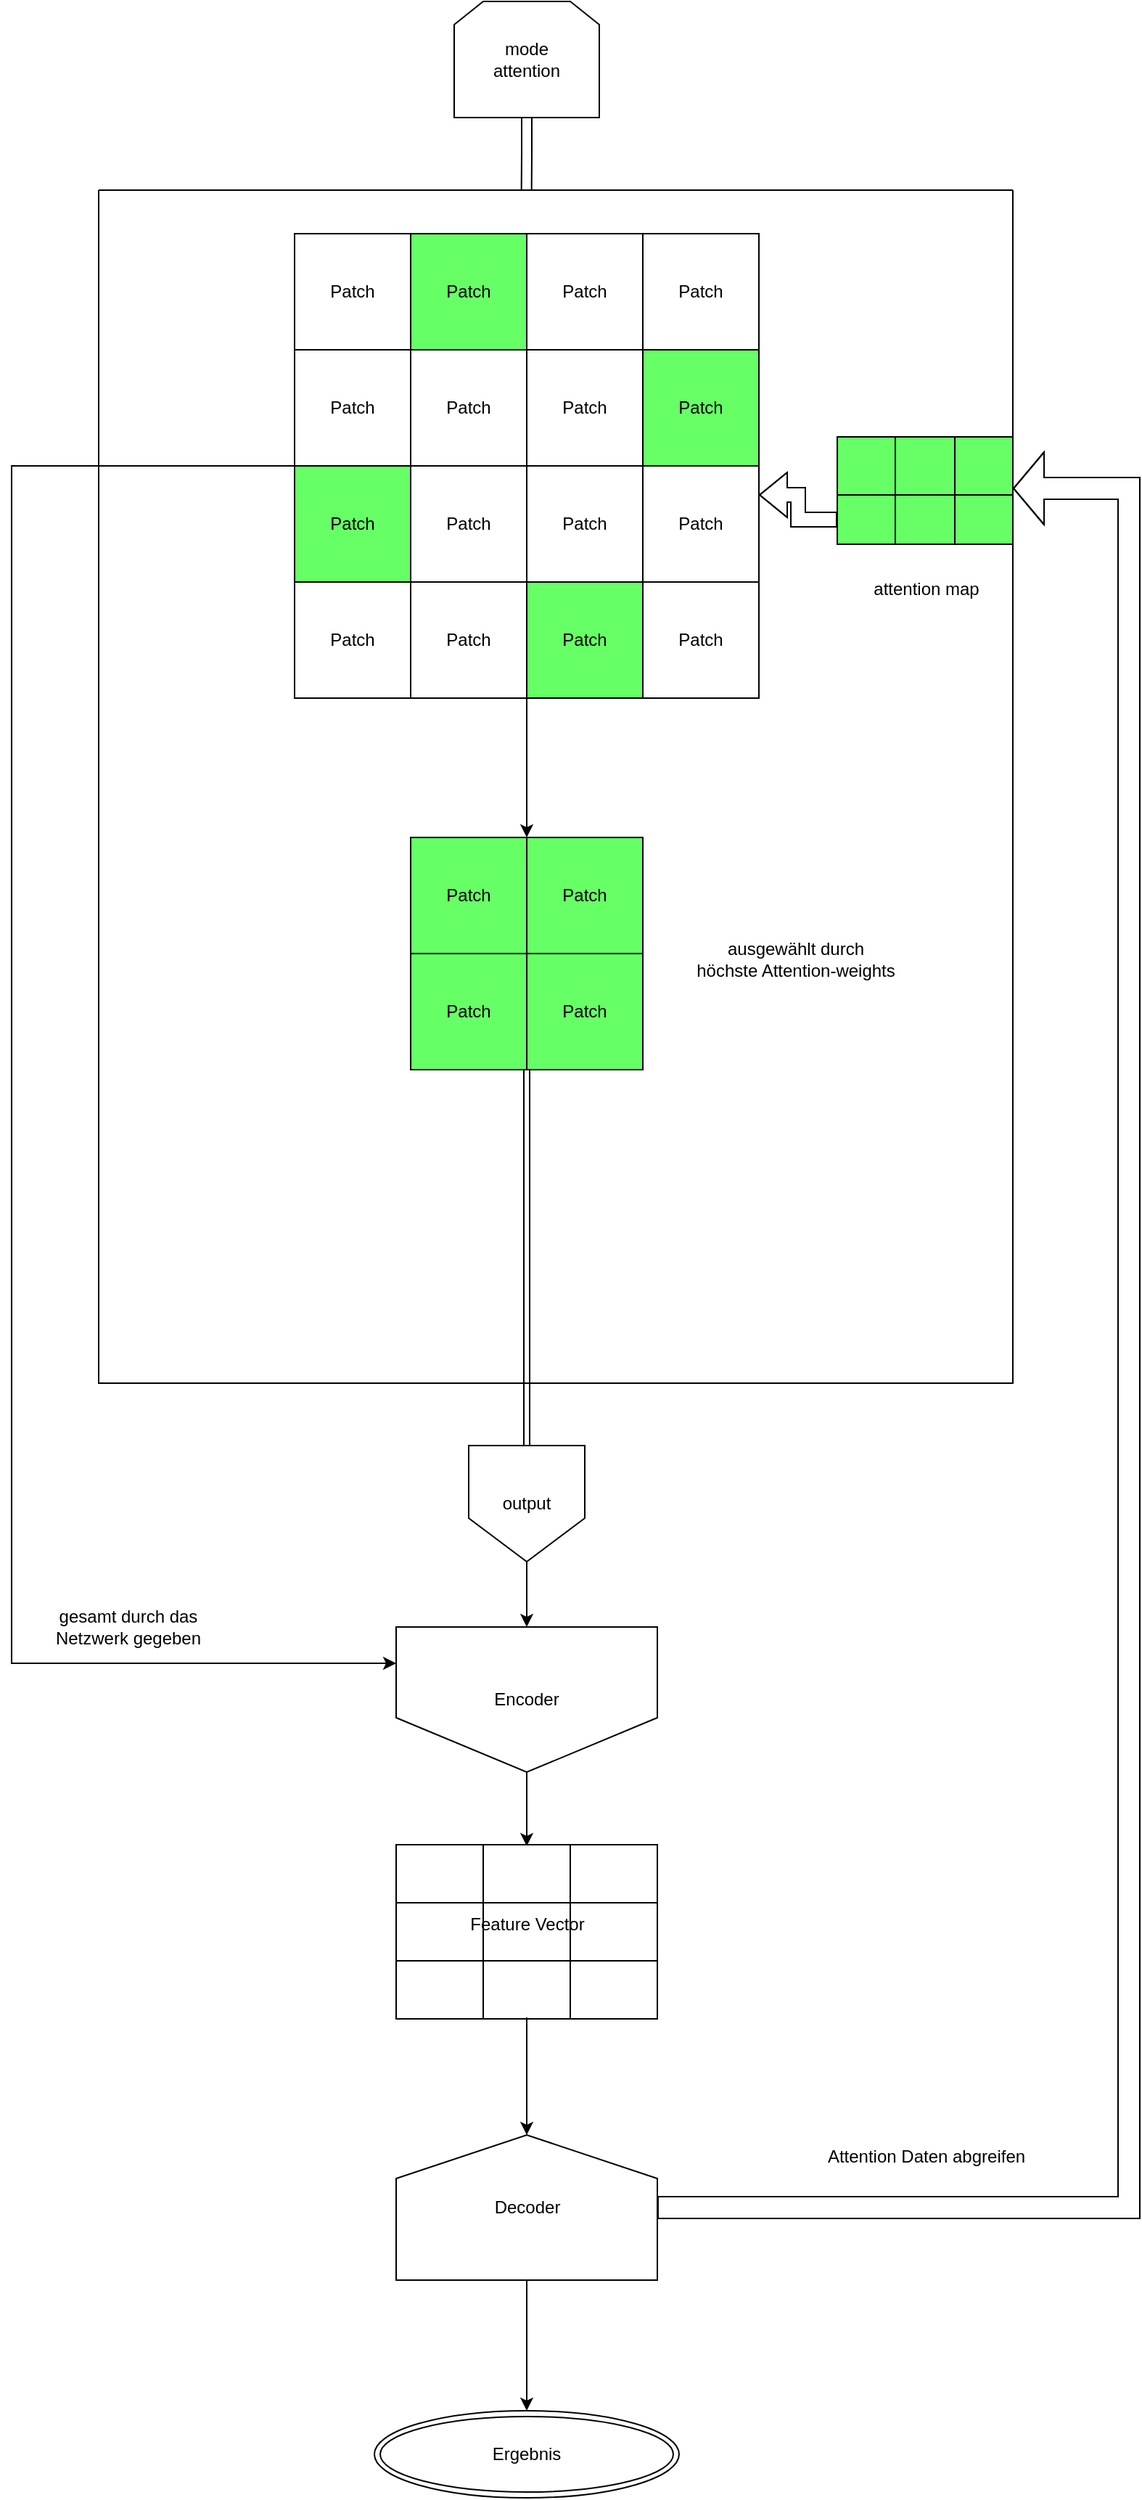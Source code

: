 <mxfile version="20.8.4" type="device"><diagram id="2sHaEowsgHmtgYY9wxlX" name="Page-1"><mxGraphModel dx="2074" dy="1182" grid="1" gridSize="10" guides="1" tooltips="1" connect="1" arrows="1" fold="1" page="1" pageScale="1" pageWidth="850" pageHeight="1100" math="0" shadow="0"><root><mxCell id="0"/><mxCell id="1" parent="0"/><mxCell id="6iAxyaW2zgJ7DCMFMwgg-1" style="edgeStyle=orthogonalEdgeStyle;rounded=0;orthogonalLoop=1;jettySize=auto;html=1;exitX=0.5;exitY=1;exitDx=0;exitDy=0;entryX=0.468;entryY=0;entryDx=0;entryDy=0;entryPerimeter=0;shape=link;width=-7;" parent="1" source="6iAxyaW2zgJ7DCMFMwgg-2" target="6iAxyaW2zgJ7DCMFMwgg-26" edge="1"><mxGeometry relative="1" as="geometry"/></mxCell><mxCell id="6iAxyaW2zgJ7DCMFMwgg-2" value="&lt;div&gt;mode&lt;/div&gt;&lt;div&gt;attention&lt;br&gt;&lt;/div&gt;" style="shape=loopLimit;whiteSpace=wrap;html=1;" parent="1" vertex="1"><mxGeometry x="375" y="20" width="100" height="80" as="geometry"/></mxCell><mxCell id="6iAxyaW2zgJ7DCMFMwgg-3" value="Patch" style="whiteSpace=wrap;html=1;aspect=fixed;fillColor=none;" parent="1" vertex="1"><mxGeometry x="265" y="180" width="80" height="80" as="geometry"/></mxCell><mxCell id="6iAxyaW2zgJ7DCMFMwgg-4" value="Patch" style="whiteSpace=wrap;html=1;aspect=fixed;fillColor=#66FF66;" parent="1" vertex="1"><mxGeometry x="345" y="180" width="80" height="80" as="geometry"/></mxCell><mxCell id="6iAxyaW2zgJ7DCMFMwgg-5" value="Patch" style="whiteSpace=wrap;html=1;aspect=fixed;gradientColor=none;fillColor=none;" parent="1" vertex="1"><mxGeometry x="265" y="420" width="80" height="80" as="geometry"/></mxCell><mxCell id="6iAxyaW2zgJ7DCMFMwgg-6" value="Patch" style="whiteSpace=wrap;html=1;aspect=fixed;" parent="1" vertex="1"><mxGeometry x="345" y="420" width="80" height="80" as="geometry"/></mxCell><mxCell id="xvpUSOA43wztickYHn4x-2" style="edgeStyle=orthogonalEdgeStyle;rounded=0;orthogonalLoop=1;jettySize=auto;html=1;exitX=0;exitY=1;exitDx=0;exitDy=0;entryX=0;entryY=0.25;entryDx=0;entryDy=0;" edge="1" parent="1" source="6iAxyaW2zgJ7DCMFMwgg-7" target="6iAxyaW2zgJ7DCMFMwgg-29"><mxGeometry relative="1" as="geometry"><Array as="points"><mxPoint x="70" y="340"/><mxPoint x="70" y="1165"/></Array></mxGeometry></mxCell><mxCell id="6iAxyaW2zgJ7DCMFMwgg-7" value="Patch" style="whiteSpace=wrap;html=1;aspect=fixed;" parent="1" vertex="1"><mxGeometry x="265" y="260" width="80" height="80" as="geometry"/></mxCell><mxCell id="6iAxyaW2zgJ7DCMFMwgg-8" value="Patch" style="whiteSpace=wrap;html=1;aspect=fixed;" parent="1" vertex="1"><mxGeometry x="345" y="260" width="80" height="80" as="geometry"/></mxCell><mxCell id="6iAxyaW2zgJ7DCMFMwgg-9" style="edgeStyle=orthogonalEdgeStyle;rounded=0;orthogonalLoop=1;jettySize=auto;html=1;exitX=0;exitY=1;exitDx=0;exitDy=0;entryX=0;entryY=0;entryDx=0;entryDy=0;" parent="1" source="6iAxyaW2zgJ7DCMFMwgg-10" target="6iAxyaW2zgJ7DCMFMwgg-21" edge="1"><mxGeometry relative="1" as="geometry"/></mxCell><mxCell id="6iAxyaW2zgJ7DCMFMwgg-10" value="Patch" style="whiteSpace=wrap;html=1;aspect=fixed;fillColor=#66FF66;" parent="1" vertex="1"><mxGeometry x="425" y="420" width="80" height="80" as="geometry"/></mxCell><mxCell id="6iAxyaW2zgJ7DCMFMwgg-11" value="Patch" style="whiteSpace=wrap;html=1;aspect=fixed;" parent="1" vertex="1"><mxGeometry x="505" y="420" width="80" height="80" as="geometry"/></mxCell><mxCell id="6iAxyaW2zgJ7DCMFMwgg-12" value="Patch" style="whiteSpace=wrap;html=1;aspect=fixed;fillColor=#66FF66;" parent="1" vertex="1"><mxGeometry x="265" y="340" width="80" height="80" as="geometry"/></mxCell><mxCell id="6iAxyaW2zgJ7DCMFMwgg-13" value="Patch" style="whiteSpace=wrap;html=1;aspect=fixed;fillColor=none;" parent="1" vertex="1"><mxGeometry x="345" y="340" width="80" height="80" as="geometry"/></mxCell><mxCell id="6iAxyaW2zgJ7DCMFMwgg-14" value="Patch" style="whiteSpace=wrap;html=1;aspect=fixed;" parent="1" vertex="1"><mxGeometry x="425" y="340" width="80" height="80" as="geometry"/></mxCell><mxCell id="6iAxyaW2zgJ7DCMFMwgg-15" value="Patch" style="whiteSpace=wrap;html=1;aspect=fixed;fillColor=none;" parent="1" vertex="1"><mxGeometry x="505" y="340" width="80" height="80" as="geometry"/></mxCell><mxCell id="6iAxyaW2zgJ7DCMFMwgg-16" value="Patch" style="whiteSpace=wrap;html=1;aspect=fixed;" parent="1" vertex="1"><mxGeometry x="425" y="180" width="80" height="80" as="geometry"/></mxCell><mxCell id="6iAxyaW2zgJ7DCMFMwgg-17" value="Patch" style="whiteSpace=wrap;html=1;aspect=fixed;strokeColor=#000000;fillColor=none;" parent="1" vertex="1"><mxGeometry x="505" y="180" width="80" height="80" as="geometry"/></mxCell><mxCell id="6iAxyaW2zgJ7DCMFMwgg-18" value="Patch" style="whiteSpace=wrap;html=1;aspect=fixed;" parent="1" vertex="1"><mxGeometry x="425" y="260" width="80" height="80" as="geometry"/></mxCell><mxCell id="6iAxyaW2zgJ7DCMFMwgg-19" value="Patch" style="whiteSpace=wrap;html=1;aspect=fixed;fillColor=#66FF66;" parent="1" vertex="1"><mxGeometry x="505" y="260" width="80" height="80" as="geometry"/></mxCell><mxCell id="6iAxyaW2zgJ7DCMFMwgg-20" value="Patch" style="whiteSpace=wrap;html=1;aspect=fixed;fillColor=#66FF66;" parent="1" vertex="1"><mxGeometry x="345" y="596" width="80" height="80" as="geometry"/></mxCell><mxCell id="6iAxyaW2zgJ7DCMFMwgg-21" value="Patch" style="whiteSpace=wrap;html=1;aspect=fixed;fillColor=#66FF66;" parent="1" vertex="1"><mxGeometry x="425" y="596" width="80" height="80" as="geometry"/></mxCell><mxCell id="6iAxyaW2zgJ7DCMFMwgg-22" style="edgeStyle=orthogonalEdgeStyle;rounded=0;orthogonalLoop=1;jettySize=auto;html=1;exitX=1;exitY=1;exitDx=0;exitDy=0;entryX=0.5;entryY=0;entryDx=0;entryDy=0;shape=link;" parent="1" source="6iAxyaW2zgJ7DCMFMwgg-23" target="6iAxyaW2zgJ7DCMFMwgg-25" edge="1"><mxGeometry relative="1" as="geometry"/></mxCell><mxCell id="6iAxyaW2zgJ7DCMFMwgg-23" value="Patch" style="whiteSpace=wrap;html=1;aspect=fixed;fillColor=#66FF66;" parent="1" vertex="1"><mxGeometry x="345" y="676" width="80" height="80" as="geometry"/></mxCell><mxCell id="6iAxyaW2zgJ7DCMFMwgg-24" value="Patch" style="whiteSpace=wrap;html=1;aspect=fixed;fillColor=#66FF66;" parent="1" vertex="1"><mxGeometry x="425" y="676" width="80" height="80" as="geometry"/></mxCell><mxCell id="6iAxyaW2zgJ7DCMFMwgg-66" style="rounded=0;orthogonalLoop=1;jettySize=auto;html=1;exitX=0.5;exitY=1;exitDx=0;exitDy=0;entryX=0.5;entryY=0;entryDx=0;entryDy=0;" parent="1" source="6iAxyaW2zgJ7DCMFMwgg-25" target="6iAxyaW2zgJ7DCMFMwgg-29" edge="1"><mxGeometry relative="1" as="geometry"/></mxCell><mxCell id="6iAxyaW2zgJ7DCMFMwgg-25" value="output" style="shape=offPageConnector;whiteSpace=wrap;html=1;strokeColor=#000000;fillColor=none;gradientColor=none;" parent="1" vertex="1"><mxGeometry x="385" y="1015" width="80" height="80" as="geometry"/></mxCell><mxCell id="6iAxyaW2zgJ7DCMFMwgg-26" value="" style="swimlane;startSize=0;strokeColor=#000000;fillColor=none;gradientColor=none;" parent="1" vertex="1"><mxGeometry x="130" y="150" width="630" height="822" as="geometry"/></mxCell><mxCell id="6iAxyaW2zgJ7DCMFMwgg-50" value="" style="shape=table;startSize=0;container=1;collapsible=0;childLayout=tableLayout;fontSize=16;fillColor=#66FF66;" parent="6iAxyaW2zgJ7DCMFMwgg-26" vertex="1"><mxGeometry x="509" y="170" width="121" height="74" as="geometry"/></mxCell><mxCell id="6iAxyaW2zgJ7DCMFMwgg-51" value="" style="shape=tableRow;horizontal=0;startSize=0;swimlaneHead=0;swimlaneBody=0;strokeColor=inherit;top=0;left=0;bottom=0;right=0;collapsible=0;dropTarget=0;fillColor=none;points=[[0,0.5],[1,0.5]];portConstraint=eastwest;fontSize=16;" parent="6iAxyaW2zgJ7DCMFMwgg-50" vertex="1"><mxGeometry width="121" height="40" as="geometry"/></mxCell><mxCell id="6iAxyaW2zgJ7DCMFMwgg-52" value="" style="shape=partialRectangle;html=1;whiteSpace=wrap;connectable=0;strokeColor=inherit;overflow=hidden;fillColor=none;top=0;left=0;bottom=0;right=0;pointerEvents=1;fontSize=16;" parent="6iAxyaW2zgJ7DCMFMwgg-51" vertex="1"><mxGeometry width="40" height="40" as="geometry"><mxRectangle width="40" height="40" as="alternateBounds"/></mxGeometry></mxCell><mxCell id="6iAxyaW2zgJ7DCMFMwgg-53" value="" style="shape=partialRectangle;html=1;whiteSpace=wrap;connectable=0;strokeColor=inherit;overflow=hidden;fillColor=none;top=0;left=0;bottom=0;right=0;pointerEvents=1;fontSize=16;" parent="6iAxyaW2zgJ7DCMFMwgg-51" vertex="1"><mxGeometry x="40" width="41" height="40" as="geometry"><mxRectangle width="41" height="40" as="alternateBounds"/></mxGeometry></mxCell><mxCell id="6iAxyaW2zgJ7DCMFMwgg-54" value="" style="shape=partialRectangle;html=1;whiteSpace=wrap;connectable=0;strokeColor=inherit;overflow=hidden;fillColor=none;top=0;left=0;bottom=0;right=0;pointerEvents=1;fontSize=16;" parent="6iAxyaW2zgJ7DCMFMwgg-51" vertex="1"><mxGeometry x="81" width="40" height="40" as="geometry"><mxRectangle width="40" height="40" as="alternateBounds"/></mxGeometry></mxCell><mxCell id="6iAxyaW2zgJ7DCMFMwgg-55" value="" style="shape=tableRow;horizontal=0;startSize=0;swimlaneHead=0;swimlaneBody=0;strokeColor=inherit;top=0;left=0;bottom=0;right=0;collapsible=0;dropTarget=0;fillColor=none;points=[[0,0.5],[1,0.5]];portConstraint=eastwest;fontSize=16;" parent="6iAxyaW2zgJ7DCMFMwgg-50" vertex="1"><mxGeometry y="40" width="121" height="34" as="geometry"/></mxCell><mxCell id="6iAxyaW2zgJ7DCMFMwgg-56" value="" style="shape=partialRectangle;html=1;whiteSpace=wrap;connectable=0;strokeColor=inherit;overflow=hidden;fillColor=none;top=0;left=0;bottom=0;right=0;pointerEvents=1;fontSize=16;" parent="6iAxyaW2zgJ7DCMFMwgg-55" vertex="1"><mxGeometry width="40" height="34" as="geometry"><mxRectangle width="40" height="34" as="alternateBounds"/></mxGeometry></mxCell><mxCell id="6iAxyaW2zgJ7DCMFMwgg-57" value="" style="shape=partialRectangle;html=1;whiteSpace=wrap;connectable=0;strokeColor=inherit;overflow=hidden;fillColor=none;top=0;left=0;bottom=0;right=0;pointerEvents=1;fontSize=16;" parent="6iAxyaW2zgJ7DCMFMwgg-55" vertex="1"><mxGeometry x="40" width="41" height="34" as="geometry"><mxRectangle width="41" height="34" as="alternateBounds"/></mxGeometry></mxCell><mxCell id="6iAxyaW2zgJ7DCMFMwgg-58" value="" style="shape=partialRectangle;html=1;whiteSpace=wrap;connectable=0;strokeColor=inherit;overflow=hidden;fillColor=none;top=0;left=0;bottom=0;right=0;pointerEvents=1;fontSize=16;" parent="6iAxyaW2zgJ7DCMFMwgg-55" vertex="1"><mxGeometry x="81" width="40" height="34" as="geometry"><mxRectangle width="40" height="34" as="alternateBounds"/></mxGeometry></mxCell><mxCell id="6iAxyaW2zgJ7DCMFMwgg-64" value="attention map" style="text;html=1;align=center;verticalAlign=middle;resizable=0;points=[];autosize=1;strokeColor=none;fillColor=none;" parent="6iAxyaW2zgJ7DCMFMwgg-26" vertex="1"><mxGeometry x="514.5" y="260" width="110" height="30" as="geometry"/></mxCell><mxCell id="xvpUSOA43wztickYHn4x-1" value="&lt;div&gt;ausgewählt durch &lt;br&gt;&lt;/div&gt;&lt;div&gt;höchste Attention-weights &lt;br&gt;&lt;/div&gt;" style="text;html=1;align=center;verticalAlign=middle;resizable=0;points=[];autosize=1;strokeColor=none;fillColor=none;" vertex="1" parent="6iAxyaW2zgJ7DCMFMwgg-26"><mxGeometry x="390" y="510" width="180" height="40" as="geometry"/></mxCell><mxCell id="6iAxyaW2zgJ7DCMFMwgg-28" style="edgeStyle=orthogonalEdgeStyle;rounded=0;orthogonalLoop=1;jettySize=auto;html=1;exitX=0.5;exitY=1;exitDx=0;exitDy=0;entryX=0.5;entryY=0.025;entryDx=0;entryDy=0;entryPerimeter=0;" parent="1" source="6iAxyaW2zgJ7DCMFMwgg-29" target="6iAxyaW2zgJ7DCMFMwgg-31" edge="1"><mxGeometry relative="1" as="geometry"/></mxCell><mxCell id="6iAxyaW2zgJ7DCMFMwgg-29" value="Encoder" style="shape=offPageConnector;whiteSpace=wrap;html=1;" parent="1" vertex="1"><mxGeometry x="335" y="1140" width="180" height="100" as="geometry"/></mxCell><mxCell id="6iAxyaW2zgJ7DCMFMwgg-30" value="" style="shape=table;html=1;whiteSpace=wrap;startSize=0;container=1;collapsible=0;childLayout=tableLayout;" parent="1" vertex="1"><mxGeometry x="335" y="1290" width="180" height="120" as="geometry"/></mxCell><mxCell id="6iAxyaW2zgJ7DCMFMwgg-31" value="" style="shape=tableRow;horizontal=0;startSize=0;swimlaneHead=0;swimlaneBody=0;top=0;left=0;bottom=0;right=0;collapsible=0;dropTarget=0;fillColor=none;points=[[0,0.5],[1,0.5]];portConstraint=eastwest;" parent="6iAxyaW2zgJ7DCMFMwgg-30" vertex="1"><mxGeometry width="180" height="40" as="geometry"/></mxCell><mxCell id="6iAxyaW2zgJ7DCMFMwgg-32" value="" style="shape=partialRectangle;html=1;whiteSpace=wrap;connectable=0;fillColor=none;top=0;left=0;bottom=0;right=0;overflow=hidden;" parent="6iAxyaW2zgJ7DCMFMwgg-31" vertex="1"><mxGeometry width="60" height="40" as="geometry"><mxRectangle width="60" height="40" as="alternateBounds"/></mxGeometry></mxCell><mxCell id="6iAxyaW2zgJ7DCMFMwgg-33" value="" style="shape=partialRectangle;html=1;whiteSpace=wrap;connectable=0;fillColor=none;top=0;left=0;bottom=0;right=0;overflow=hidden;" parent="6iAxyaW2zgJ7DCMFMwgg-31" vertex="1"><mxGeometry x="60" width="60" height="40" as="geometry"><mxRectangle width="60" height="40" as="alternateBounds"/></mxGeometry></mxCell><mxCell id="6iAxyaW2zgJ7DCMFMwgg-34" value="" style="shape=partialRectangle;html=1;whiteSpace=wrap;connectable=0;fillColor=none;top=0;left=0;bottom=0;right=0;overflow=hidden;" parent="6iAxyaW2zgJ7DCMFMwgg-31" vertex="1"><mxGeometry x="120" width="60" height="40" as="geometry"><mxRectangle width="60" height="40" as="alternateBounds"/></mxGeometry></mxCell><mxCell id="6iAxyaW2zgJ7DCMFMwgg-35" value="" style="shape=tableRow;horizontal=0;startSize=0;swimlaneHead=0;swimlaneBody=0;top=0;left=0;bottom=0;right=0;collapsible=0;dropTarget=0;fillColor=none;points=[[0,0.5],[1,0.5]];portConstraint=eastwest;" parent="6iAxyaW2zgJ7DCMFMwgg-30" vertex="1"><mxGeometry y="40" width="180" height="40" as="geometry"/></mxCell><mxCell id="6iAxyaW2zgJ7DCMFMwgg-36" value="" style="shape=partialRectangle;html=1;whiteSpace=wrap;connectable=0;fillColor=none;top=0;left=0;bottom=0;right=0;overflow=hidden;" parent="6iAxyaW2zgJ7DCMFMwgg-35" vertex="1"><mxGeometry width="60" height="40" as="geometry"><mxRectangle width="60" height="40" as="alternateBounds"/></mxGeometry></mxCell><mxCell id="6iAxyaW2zgJ7DCMFMwgg-37" value="" style="shape=partialRectangle;html=1;whiteSpace=wrap;connectable=0;fillColor=none;top=0;left=0;bottom=0;right=0;overflow=hidden;" parent="6iAxyaW2zgJ7DCMFMwgg-35" vertex="1"><mxGeometry x="60" width="60" height="40" as="geometry"><mxRectangle width="60" height="40" as="alternateBounds"/></mxGeometry></mxCell><mxCell id="6iAxyaW2zgJ7DCMFMwgg-38" value="" style="shape=partialRectangle;html=1;whiteSpace=wrap;connectable=0;fillColor=none;top=0;left=0;bottom=0;right=0;overflow=hidden;" parent="6iAxyaW2zgJ7DCMFMwgg-35" vertex="1"><mxGeometry x="120" width="60" height="40" as="geometry"><mxRectangle width="60" height="40" as="alternateBounds"/></mxGeometry></mxCell><mxCell id="6iAxyaW2zgJ7DCMFMwgg-39" value="" style="shape=tableRow;horizontal=0;startSize=0;swimlaneHead=0;swimlaneBody=0;top=0;left=0;bottom=0;right=0;collapsible=0;dropTarget=0;fillColor=none;points=[[0,0.5],[1,0.5]];portConstraint=eastwest;" parent="6iAxyaW2zgJ7DCMFMwgg-30" vertex="1"><mxGeometry y="80" width="180" height="40" as="geometry"/></mxCell><mxCell id="6iAxyaW2zgJ7DCMFMwgg-40" value="" style="shape=partialRectangle;html=1;whiteSpace=wrap;connectable=0;fillColor=none;top=0;left=0;bottom=0;right=0;overflow=hidden;" parent="6iAxyaW2zgJ7DCMFMwgg-39" vertex="1"><mxGeometry width="60" height="40" as="geometry"><mxRectangle width="60" height="40" as="alternateBounds"/></mxGeometry></mxCell><mxCell id="6iAxyaW2zgJ7DCMFMwgg-41" value="" style="shape=partialRectangle;html=1;whiteSpace=wrap;connectable=0;fillColor=none;top=0;left=0;bottom=0;right=0;overflow=hidden;" parent="6iAxyaW2zgJ7DCMFMwgg-39" vertex="1"><mxGeometry x="60" width="60" height="40" as="geometry"><mxRectangle width="60" height="40" as="alternateBounds"/></mxGeometry></mxCell><mxCell id="6iAxyaW2zgJ7DCMFMwgg-42" value="" style="shape=partialRectangle;html=1;whiteSpace=wrap;connectable=0;fillColor=none;top=0;left=0;bottom=0;right=0;overflow=hidden;pointerEvents=1;" parent="6iAxyaW2zgJ7DCMFMwgg-39" vertex="1"><mxGeometry x="120" width="60" height="40" as="geometry"><mxRectangle width="60" height="40" as="alternateBounds"/></mxGeometry></mxCell><mxCell id="6iAxyaW2zgJ7DCMFMwgg-43" value="Feature Vector&lt;br&gt;" style="text;html=1;align=center;verticalAlign=middle;resizable=0;points=[];autosize=1;strokeColor=none;fillColor=none;" parent="1" vertex="1"><mxGeometry x="375" y="1330" width="100" height="30" as="geometry"/></mxCell><mxCell id="6iAxyaW2zgJ7DCMFMwgg-44" style="edgeStyle=orthogonalEdgeStyle;rounded=0;orthogonalLoop=1;jettySize=auto;html=1;exitX=0.5;exitY=0;exitDx=0;exitDy=0;entryX=0.5;entryY=0;entryDx=0;entryDy=0;" parent="1" source="6iAxyaW2zgJ7DCMFMwgg-45" target="6iAxyaW2zgJ7DCMFMwgg-47" edge="1"><mxGeometry relative="1" as="geometry"/></mxCell><mxCell id="6iAxyaW2zgJ7DCMFMwgg-49" style="edgeStyle=orthogonalEdgeStyle;rounded=0;orthogonalLoop=1;jettySize=auto;html=1;exitX=0;exitY=0.5;exitDx=0;exitDy=0;entryX=1;entryY=0.25;entryDx=0;entryDy=0;shape=flexArrow;endWidth=34;endSize=6.67;width=15;" parent="1" source="6iAxyaW2zgJ7DCMFMwgg-45" target="6iAxyaW2zgJ7DCMFMwgg-26" edge="1"><mxGeometry relative="1" as="geometry"><Array as="points"><mxPoint x="840" y="1540"/><mxPoint x="840" y="356"/></Array></mxGeometry></mxCell><mxCell id="6iAxyaW2zgJ7DCMFMwgg-45" value="" style="shape=offPageConnector;whiteSpace=wrap;html=1;rotation=-180;size=0.3;" parent="1" vertex="1"><mxGeometry x="335" y="1490" width="180" height="100" as="geometry"/></mxCell><mxCell id="6iAxyaW2zgJ7DCMFMwgg-46" value="Decoder" style="text;html=1;align=center;verticalAlign=middle;resizable=0;points=[];autosize=1;strokeColor=none;fillColor=none;" parent="1" vertex="1"><mxGeometry x="390" y="1525" width="70" height="30" as="geometry"/></mxCell><mxCell id="6iAxyaW2zgJ7DCMFMwgg-47" value="Ergebnis&lt;br&gt;" style="ellipse;shape=doubleEllipse;whiteSpace=wrap;html=1;" parent="1" vertex="1"><mxGeometry x="320" y="1680" width="210" height="60" as="geometry"/></mxCell><mxCell id="6iAxyaW2zgJ7DCMFMwgg-48" style="edgeStyle=orthogonalEdgeStyle;rounded=0;orthogonalLoop=1;jettySize=auto;html=1;exitX=0.5;exitY=0.975;exitDx=0;exitDy=0;entryX=0.5;entryY=1;entryDx=0;entryDy=0;exitPerimeter=0;" parent="1" source="6iAxyaW2zgJ7DCMFMwgg-39" target="6iAxyaW2zgJ7DCMFMwgg-45" edge="1"><mxGeometry relative="1" as="geometry"/></mxCell><mxCell id="6iAxyaW2zgJ7DCMFMwgg-63" style="edgeStyle=orthogonalEdgeStyle;shape=flexArrow;rounded=0;orthogonalLoop=1;jettySize=auto;html=1;exitX=0;exitY=0.5;exitDx=0;exitDy=0;entryX=1;entryY=0.25;entryDx=0;entryDy=0;" parent="1" source="6iAxyaW2zgJ7DCMFMwgg-55" target="6iAxyaW2zgJ7DCMFMwgg-15" edge="1"><mxGeometry relative="1" as="geometry"/></mxCell><mxCell id="6iAxyaW2zgJ7DCMFMwgg-65" value="&lt;div&gt;Attention Daten abgreifen &lt;br&gt;&lt;/div&gt;" style="text;html=1;align=center;verticalAlign=middle;resizable=0;points=[];autosize=1;strokeColor=none;fillColor=none;" parent="1" vertex="1"><mxGeometry x="610" y="1490" width="180" height="30" as="geometry"/></mxCell><mxCell id="xvpUSOA43wztickYHn4x-3" value="&lt;div&gt;gesamt durch das &lt;br&gt;&lt;/div&gt;&lt;div&gt;Netzwerk gegeben&lt;/div&gt;" style="text;html=1;align=center;verticalAlign=middle;resizable=0;points=[];autosize=1;strokeColor=none;fillColor=none;" vertex="1" parent="1"><mxGeometry x="80" y="1120" width="140" height="40" as="geometry"/></mxCell></root></mxGraphModel></diagram></mxfile>